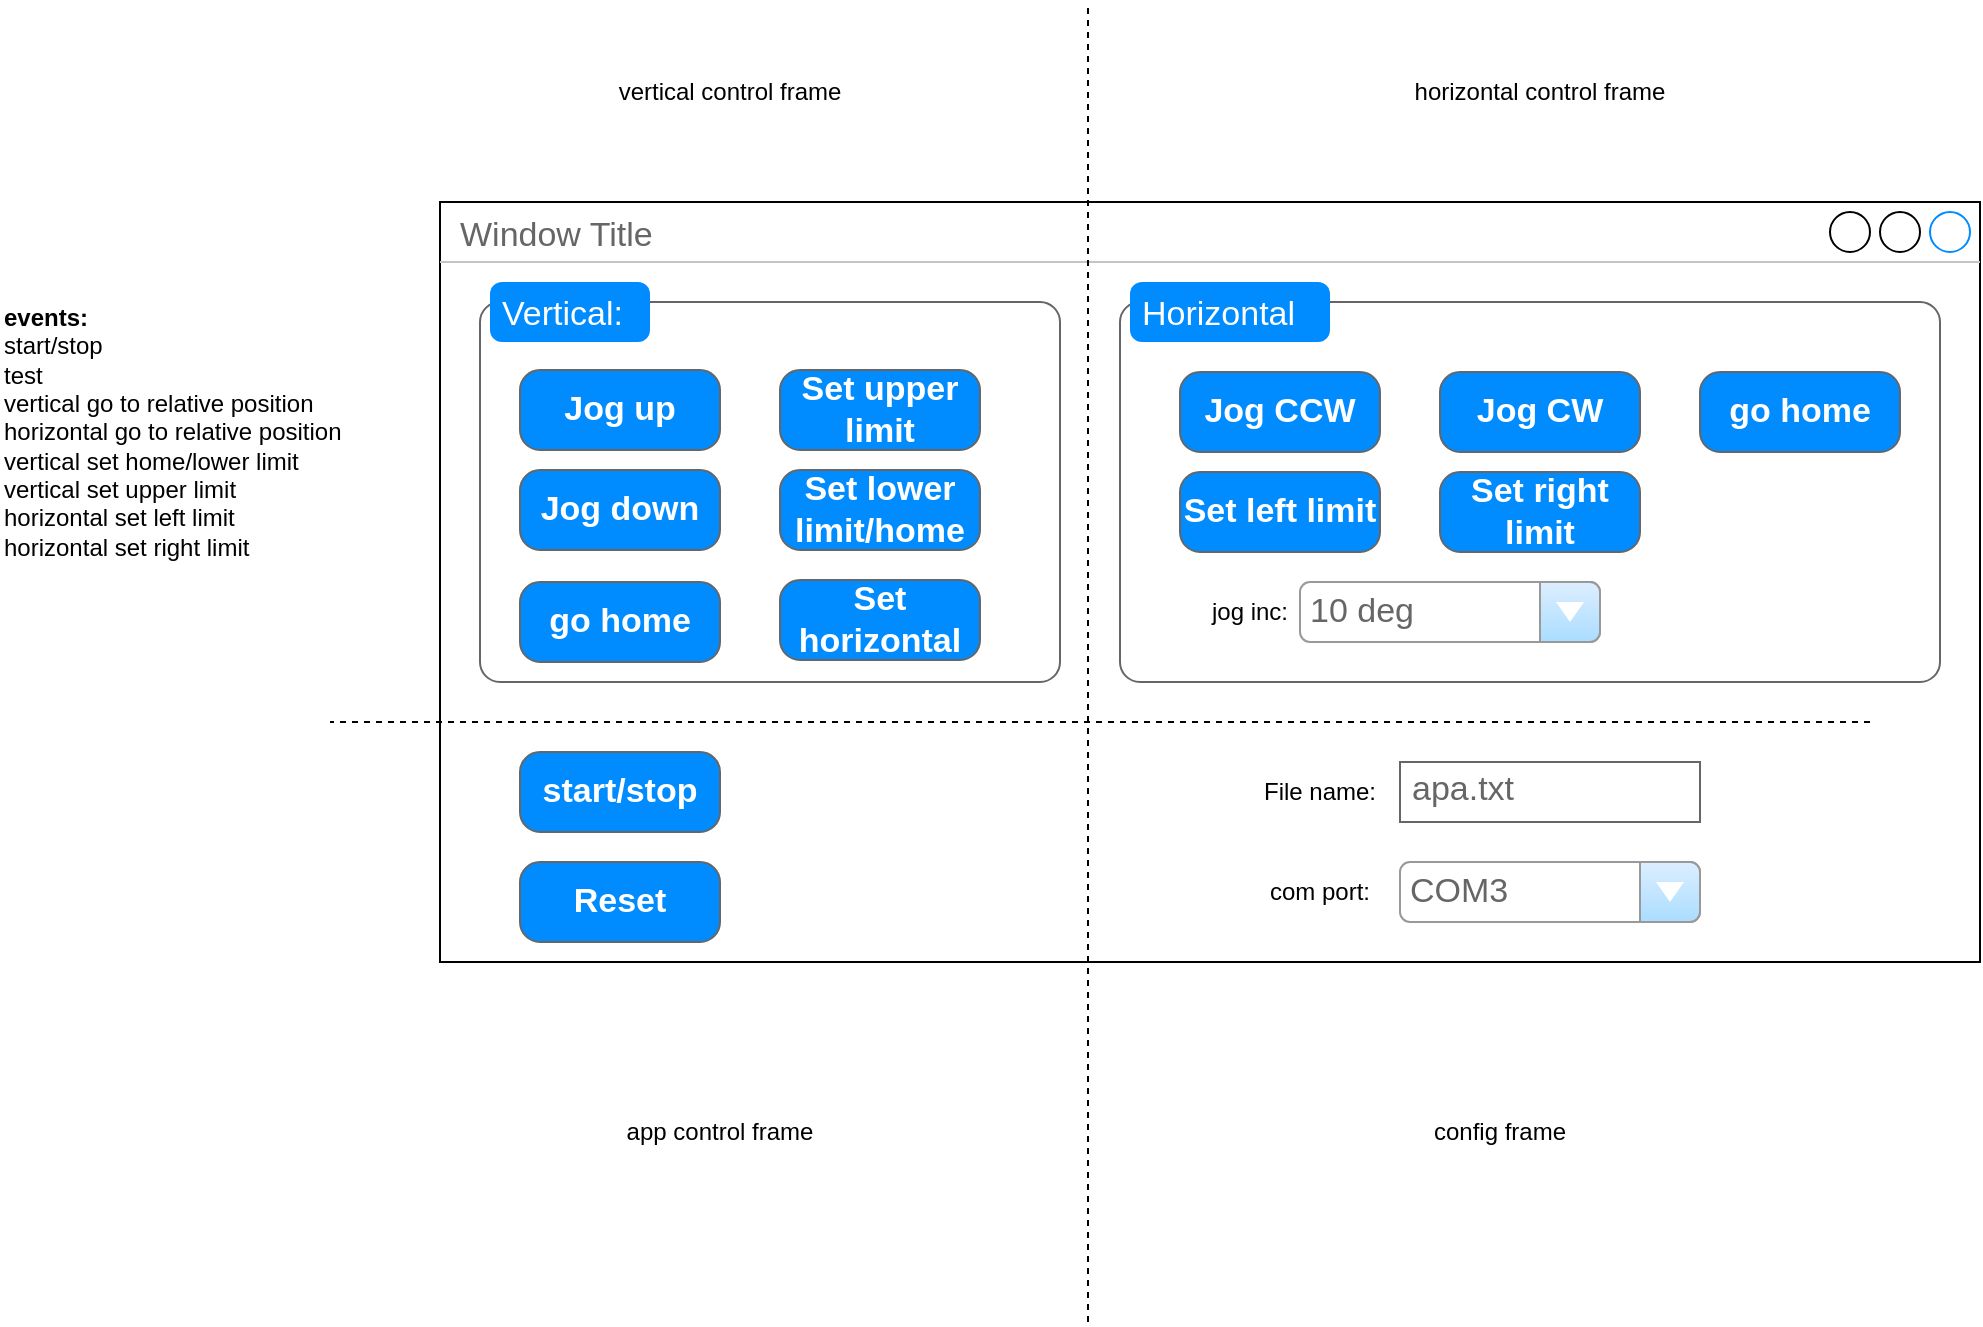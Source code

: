 <mxfile version="17.2.4" type="device"><diagram id="jx_IiuTHmSxpoeanYc7_" name="Page-1"><mxGraphModel dx="1502" dy="1215" grid="1" gridSize="10" guides="1" tooltips="1" connect="1" arrows="1" fold="1" page="1" pageScale="1" pageWidth="1169" pageHeight="827" math="0" shadow="0"><root><mxCell id="0"/><mxCell id="1" parent="0"/><mxCell id="5-NEYVvzZ8bzneJgLFtw-7" value="Window Title" style="strokeWidth=1;shadow=0;dashed=0;align=center;html=1;shape=mxgraph.mockup.containers.window;align=left;verticalAlign=top;spacingLeft=8;strokeColor2=#008cff;strokeColor3=#c4c4c4;fontColor=#666666;mainText=;fontSize=17;labelBackgroundColor=none;" parent="1" vertex="1"><mxGeometry x="260" y="160" width="770" height="380" as="geometry"/></mxCell><mxCell id="5-NEYVvzZ8bzneJgLFtw-8" value="COM3" style="strokeWidth=1;shadow=0;dashed=0;align=center;html=1;shape=mxgraph.mockup.forms.comboBox;strokeColor=#999999;fillColor=#ddeeff;align=left;fillColor2=#aaddff;mainText=;fontColor=#666666;fontSize=17;spacingLeft=3;" parent="1" vertex="1"><mxGeometry x="740" y="490" width="150" height="30" as="geometry"/></mxCell><mxCell id="5-NEYVvzZ8bzneJgLFtw-9" value="apa.txt" style="strokeWidth=1;shadow=0;dashed=0;align=center;html=1;shape=mxgraph.mockup.text.textBox;fontColor=#666666;align=left;fontSize=17;spacingLeft=4;spacingTop=-3;strokeColor=#666666;mainText=" parent="1" vertex="1"><mxGeometry x="740" y="440" width="150" height="30" as="geometry"/></mxCell><mxCell id="5-NEYVvzZ8bzneJgLFtw-10" value="" style="shape=mxgraph.mockup.containers.marginRect;rectMarginTop=10;strokeColor=#666666;strokeWidth=1;dashed=0;rounded=1;arcSize=5;recursiveResize=0;" parent="1" vertex="1"><mxGeometry x="280" y="200" width="290" height="200" as="geometry"/></mxCell><mxCell id="5-NEYVvzZ8bzneJgLFtw-11" value="Vertical:" style="shape=rect;strokeColor=none;fillColor=#008cff;strokeWidth=1;dashed=0;rounded=1;arcSize=20;fontColor=#ffffff;fontSize=17;spacing=2;spacingTop=-2;align=left;autosize=1;spacingLeft=4;resizeWidth=0;resizeHeight=0;perimeter=none;" parent="5-NEYVvzZ8bzneJgLFtw-10" vertex="1"><mxGeometry x="5" width="80" height="30" as="geometry"/></mxCell><mxCell id="5-NEYVvzZ8bzneJgLFtw-15" value="Jog up" style="strokeWidth=1;shadow=0;dashed=0;align=center;html=1;shape=mxgraph.mockup.buttons.button;strokeColor=#666666;fontColor=#ffffff;mainText=;buttonStyle=round;fontSize=17;fontStyle=1;fillColor=#008cff;whiteSpace=wrap;" parent="5-NEYVvzZ8bzneJgLFtw-10" vertex="1"><mxGeometry x="20" y="44" width="100" height="40" as="geometry"/></mxCell><mxCell id="5-NEYVvzZ8bzneJgLFtw-16" value="Jog down" style="strokeWidth=1;shadow=0;dashed=0;align=center;html=1;shape=mxgraph.mockup.buttons.button;strokeColor=#666666;fontColor=#ffffff;mainText=;buttonStyle=round;fontSize=17;fontStyle=1;fillColor=#008cff;whiteSpace=wrap;" parent="5-NEYVvzZ8bzneJgLFtw-10" vertex="1"><mxGeometry x="20" y="94" width="100" height="40" as="geometry"/></mxCell><mxCell id="5-NEYVvzZ8bzneJgLFtw-17" value="Set upper limit" style="strokeWidth=1;shadow=0;dashed=0;align=center;html=1;shape=mxgraph.mockup.buttons.button;strokeColor=#666666;fontColor=#ffffff;mainText=;buttonStyle=round;fontSize=17;fontStyle=1;fillColor=#008cff;whiteSpace=wrap;" parent="5-NEYVvzZ8bzneJgLFtw-10" vertex="1"><mxGeometry x="150" y="44" width="100" height="40" as="geometry"/></mxCell><mxCell id="5-NEYVvzZ8bzneJgLFtw-18" value="Set lower limit/home" style="strokeWidth=1;shadow=0;dashed=0;align=center;html=1;shape=mxgraph.mockup.buttons.button;strokeColor=#666666;fontColor=#ffffff;mainText=;buttonStyle=round;fontSize=17;fontStyle=1;fillColor=#008cff;whiteSpace=wrap;" parent="5-NEYVvzZ8bzneJgLFtw-10" vertex="1"><mxGeometry x="150" y="94" width="100" height="40" as="geometry"/></mxCell><mxCell id="JpWnqVz6eWy8eTJ9RPi7-1" value="go home" style="strokeWidth=1;shadow=0;dashed=0;align=center;html=1;shape=mxgraph.mockup.buttons.button;strokeColor=#666666;fontColor=#ffffff;mainText=;buttonStyle=round;fontSize=17;fontStyle=1;fillColor=#008cff;whiteSpace=wrap;" parent="5-NEYVvzZ8bzneJgLFtw-10" vertex="1"><mxGeometry x="20" y="150" width="100" height="40" as="geometry"/></mxCell><mxCell id="JpWnqVz6eWy8eTJ9RPi7-5" value="Set horizontal" style="strokeWidth=1;shadow=0;dashed=0;align=center;html=1;shape=mxgraph.mockup.buttons.button;strokeColor=#666666;fontColor=#ffffff;mainText=;buttonStyle=round;fontSize=17;fontStyle=1;fillColor=#008cff;whiteSpace=wrap;" parent="5-NEYVvzZ8bzneJgLFtw-10" vertex="1"><mxGeometry x="150" y="149" width="100" height="40" as="geometry"/></mxCell><mxCell id="5-NEYVvzZ8bzneJgLFtw-12" value="" style="shape=mxgraph.mockup.containers.marginRect;rectMarginTop=10;strokeColor=#666666;strokeWidth=1;dashed=0;rounded=1;arcSize=5;recursiveResize=0;" parent="1" vertex="1"><mxGeometry x="600" y="200" width="410" height="200" as="geometry"/></mxCell><mxCell id="5-NEYVvzZ8bzneJgLFtw-13" value="Horizontal" style="shape=rect;strokeColor=none;fillColor=#008cff;strokeWidth=1;dashed=0;rounded=1;arcSize=20;fontColor=#ffffff;fontSize=17;spacing=2;spacingTop=-2;align=left;autosize=1;spacingLeft=4;resizeWidth=0;resizeHeight=0;perimeter=none;" parent="5-NEYVvzZ8bzneJgLFtw-12" vertex="1"><mxGeometry x="5" width="100" height="30" as="geometry"/></mxCell><mxCell id="5-NEYVvzZ8bzneJgLFtw-19" value="Jog CW" style="strokeWidth=1;shadow=0;dashed=0;align=center;html=1;shape=mxgraph.mockup.buttons.button;strokeColor=#666666;fontColor=#ffffff;mainText=;buttonStyle=round;fontSize=17;fontStyle=1;fillColor=#008cff;whiteSpace=wrap;" parent="5-NEYVvzZ8bzneJgLFtw-12" vertex="1"><mxGeometry x="160" y="45" width="100" height="40" as="geometry"/></mxCell><mxCell id="5-NEYVvzZ8bzneJgLFtw-20" value="Jog CCW" style="strokeWidth=1;shadow=0;dashed=0;align=center;html=1;shape=mxgraph.mockup.buttons.button;strokeColor=#666666;fontColor=#ffffff;mainText=;buttonStyle=round;fontSize=17;fontStyle=1;fillColor=#008cff;whiteSpace=wrap;" parent="5-NEYVvzZ8bzneJgLFtw-12" vertex="1"><mxGeometry x="30" y="45" width="100" height="40" as="geometry"/></mxCell><mxCell id="AM_SDDVxzTfnkDQawwVW-1" value="Set right limit" style="strokeWidth=1;shadow=0;dashed=0;align=center;html=1;shape=mxgraph.mockup.buttons.button;strokeColor=#666666;fontColor=#ffffff;mainText=;buttonStyle=round;fontSize=17;fontStyle=1;fillColor=#008cff;whiteSpace=wrap;" parent="5-NEYVvzZ8bzneJgLFtw-12" vertex="1"><mxGeometry x="160" y="95" width="100" height="40" as="geometry"/></mxCell><mxCell id="AM_SDDVxzTfnkDQawwVW-2" value="Set left limit" style="strokeWidth=1;shadow=0;dashed=0;align=center;html=1;shape=mxgraph.mockup.buttons.button;strokeColor=#666666;fontColor=#ffffff;mainText=;buttonStyle=round;fontSize=17;fontStyle=1;fillColor=#008cff;whiteSpace=wrap;" parent="5-NEYVvzZ8bzneJgLFtw-12" vertex="1"><mxGeometry x="30" y="95" width="100" height="40" as="geometry"/></mxCell><mxCell id="JpWnqVz6eWy8eTJ9RPi7-2" value="go home" style="strokeWidth=1;shadow=0;dashed=0;align=center;html=1;shape=mxgraph.mockup.buttons.button;strokeColor=#666666;fontColor=#ffffff;mainText=;buttonStyle=round;fontSize=17;fontStyle=1;fillColor=#008cff;whiteSpace=wrap;" parent="5-NEYVvzZ8bzneJgLFtw-12" vertex="1"><mxGeometry x="290" y="45" width="100" height="40" as="geometry"/></mxCell><mxCell id="JpWnqVz6eWy8eTJ9RPi7-3" value="10 deg" style="strokeWidth=1;shadow=0;dashed=0;align=center;html=1;shape=mxgraph.mockup.forms.comboBox;strokeColor=#999999;fillColor=#ddeeff;align=left;fillColor2=#aaddff;mainText=;fontColor=#666666;fontSize=17;spacingLeft=3;" parent="5-NEYVvzZ8bzneJgLFtw-12" vertex="1"><mxGeometry x="90" y="150" width="150" height="30" as="geometry"/></mxCell><mxCell id="JpWnqVz6eWy8eTJ9RPi7-4" value="jog inc:" style="text;html=1;strokeColor=none;fillColor=none;align=center;verticalAlign=middle;whiteSpace=wrap;rounded=0;" parent="5-NEYVvzZ8bzneJgLFtw-12" vertex="1"><mxGeometry x="30" y="150" width="70" height="30" as="geometry"/></mxCell><mxCell id="5-NEYVvzZ8bzneJgLFtw-21" value="start/stop" style="strokeWidth=1;shadow=0;dashed=0;align=center;html=1;shape=mxgraph.mockup.buttons.button;strokeColor=#666666;fontColor=#ffffff;mainText=;buttonStyle=round;fontSize=17;fontStyle=1;fillColor=#008cff;whiteSpace=wrap;" parent="1" vertex="1"><mxGeometry x="300" y="435" width="100" height="40" as="geometry"/></mxCell><mxCell id="5-NEYVvzZ8bzneJgLFtw-23" value="File name:" style="text;html=1;strokeColor=none;fillColor=none;align=center;verticalAlign=middle;whiteSpace=wrap;rounded=0;" parent="1" vertex="1"><mxGeometry x="670" y="440" width="60" height="30" as="geometry"/></mxCell><mxCell id="5-NEYVvzZ8bzneJgLFtw-24" value="com port:" style="text;html=1;strokeColor=none;fillColor=none;align=center;verticalAlign=middle;whiteSpace=wrap;rounded=0;" parent="1" vertex="1"><mxGeometry x="670" y="490" width="60" height="30" as="geometry"/></mxCell><mxCell id="5-NEYVvzZ8bzneJgLFtw-25" value="" style="endArrow=none;dashed=1;html=1;rounded=0;" parent="1" edge="1"><mxGeometry width="50" height="50" relative="1" as="geometry"><mxPoint x="584" y="720" as="sourcePoint"/><mxPoint x="584" y="60" as="targetPoint"/></mxGeometry></mxCell><mxCell id="5-NEYVvzZ8bzneJgLFtw-26" value="" style="endArrow=none;dashed=1;html=1;rounded=0;" parent="1" edge="1"><mxGeometry width="50" height="50" relative="1" as="geometry"><mxPoint x="975" y="420" as="sourcePoint"/><mxPoint x="205" y="420" as="targetPoint"/></mxGeometry></mxCell><mxCell id="5-NEYVvzZ8bzneJgLFtw-27" value="vertical control frame" style="text;html=1;strokeColor=none;fillColor=none;align=center;verticalAlign=middle;whiteSpace=wrap;rounded=0;" parent="1" vertex="1"><mxGeometry x="340" y="90" width="130" height="30" as="geometry"/></mxCell><mxCell id="5-NEYVvzZ8bzneJgLFtw-28" value="horizontal control frame" style="text;html=1;strokeColor=none;fillColor=none;align=center;verticalAlign=middle;whiteSpace=wrap;rounded=0;" parent="1" vertex="1"><mxGeometry x="740" y="90" width="140" height="30" as="geometry"/></mxCell><mxCell id="5-NEYVvzZ8bzneJgLFtw-29" value="app control frame" style="text;html=1;strokeColor=none;fillColor=none;align=center;verticalAlign=middle;whiteSpace=wrap;rounded=0;" parent="1" vertex="1"><mxGeometry x="340" y="610" width="120" height="30" as="geometry"/></mxCell><mxCell id="5-NEYVvzZ8bzneJgLFtw-30" value="config frame" style="text;html=1;strokeColor=none;fillColor=none;align=center;verticalAlign=middle;whiteSpace=wrap;rounded=0;" parent="1" vertex="1"><mxGeometry x="740" y="610" width="100" height="30" as="geometry"/></mxCell><mxCell id="u3CR91puWjEgOhqYzxSt-1" value="Reset" style="strokeWidth=1;shadow=0;dashed=0;align=center;html=1;shape=mxgraph.mockup.buttons.button;strokeColor=#666666;fontColor=#ffffff;mainText=;buttonStyle=round;fontSize=17;fontStyle=1;fillColor=#008cff;whiteSpace=wrap;" parent="1" vertex="1"><mxGeometry x="300" y="490" width="100" height="40" as="geometry"/></mxCell><mxCell id="AM_SDDVxzTfnkDQawwVW-10" value="&lt;b&gt;events:&lt;/b&gt;&lt;br&gt;start/stop&lt;br&gt;test&lt;br&gt;vertical go to relative position&lt;br&gt;horizontal go to relative position&lt;br&gt;vertical set home/lower limit&lt;br&gt;vertical set upper limit&lt;br&gt;horizontal set left limit&lt;br&gt;horizontal set right limit" style="text;html=1;strokeColor=none;fillColor=none;align=left;verticalAlign=middle;whiteSpace=wrap;rounded=0;" parent="1" vertex="1"><mxGeometry x="40" y="260" width="240" height="30" as="geometry"/></mxCell></root></mxGraphModel></diagram></mxfile>